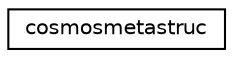 digraph "Graphical Class Hierarchy"
{
 // INTERACTIVE_SVG=YES
  edge [fontname="Helvetica",fontsize="10",labelfontname="Helvetica",labelfontsize="10"];
  node [fontname="Helvetica",fontsize="10",shape=record];
  rankdir="LR";
  Node0 [label="cosmosmetastruc",height=0.2,width=0.4,color="black", fillcolor="white", style="filled",URL="$structcosmosmetastruc.html",tooltip="JSON Name Space Meta structure. "];
}

